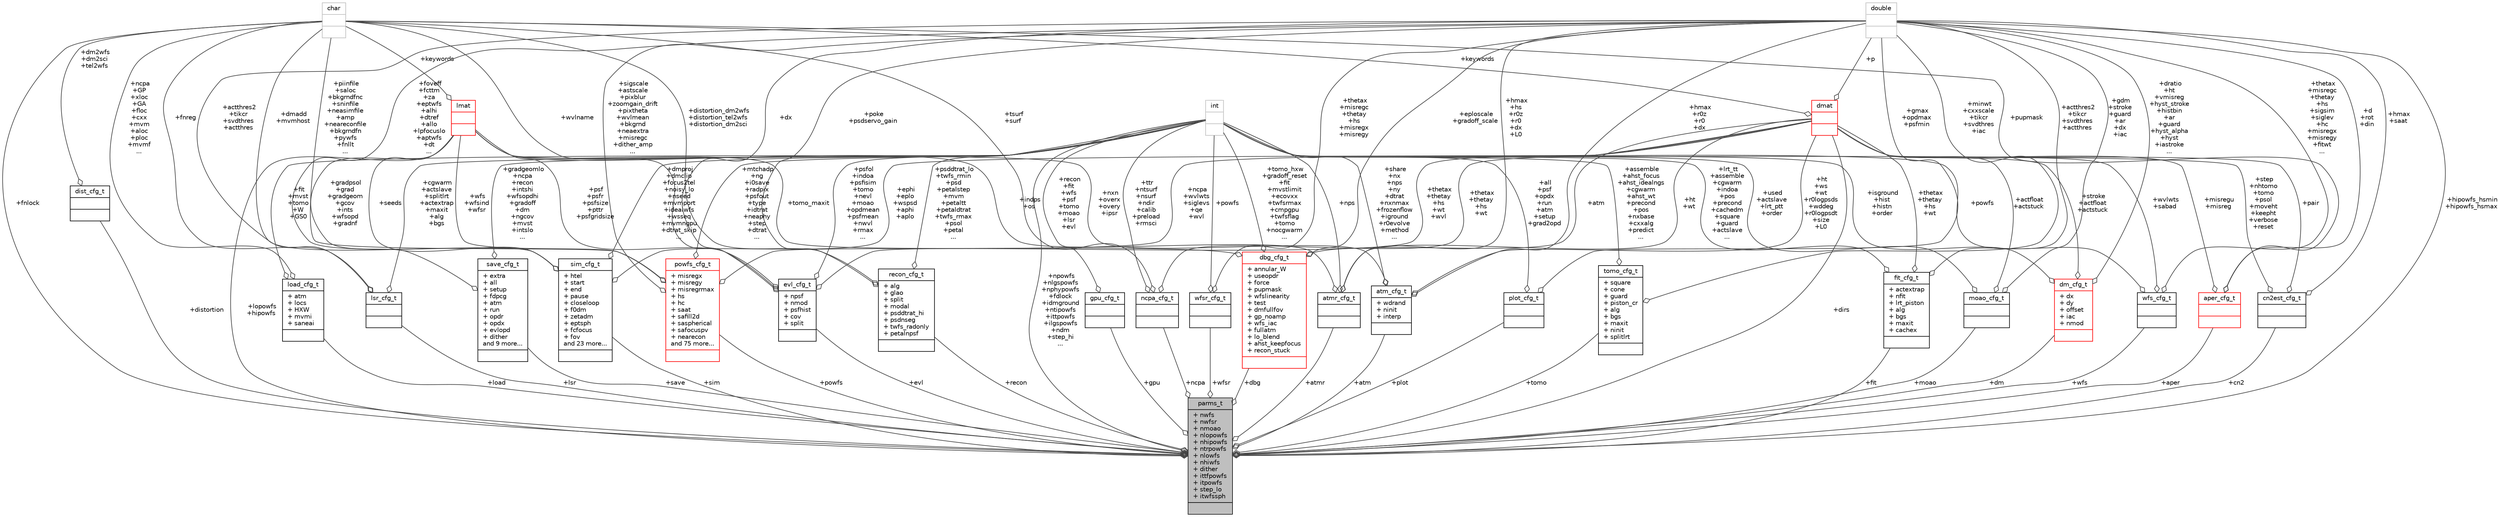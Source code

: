 digraph "parms_t"
{
 // INTERACTIVE_SVG=YES
  bgcolor="transparent";
  edge [fontname="Helvetica",fontsize="10",labelfontname="Helvetica",labelfontsize="10"];
  node [fontname="Helvetica",fontsize="10",shape=record];
  Node289 [label="{parms_t\n|+ nwfs\l+ nwfsr\l+ nmoao\l+ nlopowfs\l+ nhipowfs\l+ ntrpowfs\l+ nlowfs\l+ nhiwfs\l+ dither\l+ ittfpowfs\l+ itpowfs\l+ step_lo\l+ itwfssph\l|}",height=0.2,width=0.4,color="black", fillcolor="grey75", style="filled", fontcolor="black"];
  Node290 -> Node289 [color="grey25",fontsize="10",style="solid",label=" +load" ,arrowhead="odiamond",fontname="Helvetica"];
  Node290 [label="{load_cfg_t\n|+ atm\l+ locs\l+ HXW\l+ mvmi\l+ saneai\l|}",height=0.2,width=0.4,color="black",URL="$d4/d38/parms_8h.html#d3/d1e/structload__cfg__t"];
  Node291 -> Node290 [color="grey25",fontsize="10",style="solid",label=" +ncpa\n+GP\n+xloc\n+GA\n+floc\n+cxx\n+mvm\n+aloc\n+ploc\n+mvmf\n..." ,arrowhead="odiamond",fontname="Helvetica"];
  Node291 [label="{char\n||}",height=0.2,width=0.4,color="grey75"];
  Node292 -> Node290 [color="grey25",fontsize="10",style="solid",label=" +fit\n+mvst\n+tomo\n+W\n+GS0" ,arrowhead="odiamond",fontname="Helvetica"];
  Node292 [label="{int\n||}",height=0.2,width=0.4,color="grey75"];
  Node293 -> Node289 [color="grey25",fontsize="10",style="solid",label=" +distortion" ,arrowhead="odiamond",fontname="Helvetica"];
  Node293 [label="{dist_cfg_t\n||}",height=0.2,width=0.4,color="black",URL="$d4/d38/parms_8h.html#d5/d06/structdist__cfg__t"];
  Node291 -> Node293 [color="grey25",fontsize="10",style="solid",label=" +dm2wfs\n+dm2sci\n+tel2wfs" ,arrowhead="odiamond",fontname="Helvetica"];
  Node294 -> Node289 [color="grey25",fontsize="10",style="solid",label=" +sim" ,arrowhead="odiamond",fontname="Helvetica"];
  Node294 [label="{sim_cfg_t\n|+ htel\l+ start\l+ end\l+ pause\l+ closeloop\l+ f0dm\l+ zetadm\l+ eptsph\l+ fcfocus\l+ fov\land 23 more...\l|}",height=0.2,width=0.4,color="black",URL="$d4/d38/parms_8h.html#d3/d8f/structsim__cfg__t"];
  Node295 -> Node294 [color="grey25",fontsize="10",style="solid",label=" +foveff\n+fcttm\n+za\n+eptwfs\n+alhi\n+dtref\n+allo\n+lpfocuslo\n+aptwfs\n+dt\n..." ,arrowhead="odiamond",fontname="Helvetica"];
  Node295 [label="{double\n||}",height=0.2,width=0.4,color="grey75"];
  Node296 -> Node294 [color="grey25",fontsize="10",style="solid",label=" +seeds" ,arrowhead="odiamond",fontname="Helvetica"];
  Node296 [label="{lmat\n||}",height=0.2,width=0.4,color="red",URL="$d7/da0/structlmat.html"];
  Node291 -> Node296 [color="grey25",fontsize="10",style="solid",label=" +keywords" ,arrowhead="odiamond",fontname="Helvetica"];
  Node291 -> Node294 [color="grey25",fontsize="10",style="solid",label=" +dmadd\n+mvmhost" ,arrowhead="odiamond",fontname="Helvetica"];
  Node292 -> Node294 [color="grey25",fontsize="10",style="solid",label=" +dmproj\n+dmclip\n+focus2tel\n+noisy_lo\n+nseed\n+mvmport\n+idealwfs\n+wsseq\n+mvmngpu\n+dtrat_skip\n..." ,arrowhead="odiamond",fontname="Helvetica"];
  Node307 -> Node294 [color="grey25",fontsize="10",style="solid",label=" +ephi\n+eplo\n+wspsd\n+aphi\n+aplo" ,arrowhead="odiamond",fontname="Helvetica"];
  Node307 [label="{dmat\n||}",height=0.2,width=0.4,color="red",URL="$d3/d27/structdmat.html"];
  Node295 -> Node307 [color="grey25",fontsize="10",style="solid",label=" +p" ,arrowhead="odiamond",fontname="Helvetica"];
  Node291 -> Node307 [color="grey25",fontsize="10",style="solid",label=" +keywords" ,arrowhead="odiamond",fontname="Helvetica"];
  Node295 -> Node289 [color="grey25",fontsize="10",style="solid",label=" +hipowfs_hsmin\n+hipowfs_hsmax" ,arrowhead="odiamond",fontname="Helvetica"];
  Node308 -> Node289 [color="grey25",fontsize="10",style="solid",label=" +ncpa" ,arrowhead="odiamond",fontname="Helvetica"];
  Node308 [label="{ncpa_cfg_t\n||}",height=0.2,width=0.4,color="black",URL="$d4/d38/parms_8h.html#d5/d84/structncpa__cfg__t"];
  Node291 -> Node308 [color="grey25",fontsize="10",style="solid",label=" +tsurf\n+surf" ,arrowhead="odiamond",fontname="Helvetica"];
  Node292 -> Node308 [color="grey25",fontsize="10",style="solid",label=" +ttr\n+ntsurf\n+nsurf\n+ndir\n+calib\n+preload\n+rmsci" ,arrowhead="odiamond",fontname="Helvetica"];
  Node307 -> Node308 [color="grey25",fontsize="10",style="solid",label=" +thetax\n+thetay\n+hs\n+wt" ,arrowhead="odiamond",fontname="Helvetica"];
  Node309 -> Node289 [color="grey25",fontsize="10",style="solid",label=" +aper" ,arrowhead="odiamond",fontname="Helvetica"];
  Node309 [label="{aper_cfg_t\n||}",height=0.2,width=0.4,color="red",URL="$d4/d38/parms_8h.html#da/dfc/structaper__cfg__t"];
  Node295 -> Node309 [color="grey25",fontsize="10",style="solid",label=" +d\n+rot\n+din" ,arrowhead="odiamond",fontname="Helvetica"];
  Node291 -> Node309 [color="grey25",fontsize="10",style="solid",label=" +pupmask" ,arrowhead="odiamond",fontname="Helvetica"];
  Node307 -> Node309 [color="grey25",fontsize="10",style="solid",label=" +misregu\n+misreg" ,arrowhead="odiamond",fontname="Helvetica"];
  Node296 -> Node289 [color="grey25",fontsize="10",style="solid",label=" +lopowfs\n+hipowfs" ,arrowhead="odiamond",fontname="Helvetica"];
  Node312 -> Node289 [color="grey25",fontsize="10",style="solid",label=" +tomo" ,arrowhead="odiamond",fontname="Helvetica"];
  Node312 [label="{tomo_cfg_t\n|+ square\l+ cone\l+ guard\l+ piston_cr\l+ alg\l+ bgs\l+ maxit\l+ ninit\l+ splitlrt\l|}",height=0.2,width=0.4,color="black",URL="$d4/d38/parms_8h.html#d1/d86/structtomo__cfg__t"];
  Node295 -> Node312 [color="grey25",fontsize="10",style="solid",label=" +minwt\n+cxxscale\n+tikcr\n+svdthres\n+iac" ,arrowhead="odiamond",fontname="Helvetica"];
  Node292 -> Node312 [color="grey25",fontsize="10",style="solid",label=" +assemble\n+ahst_focus\n+ahst_idealngs\n+cgwarm\n+ahst_wt\n+precond\n+pos\n+nxbase\n+cxxalg\n+predict\n..." ,arrowhead="odiamond",fontname="Helvetica"];
  Node313 -> Node289 [color="grey25",fontsize="10",style="solid",label=" +dbg" ,arrowhead="odiamond",fontname="Helvetica"];
  Node313 [label="{dbg_cfg_t\n|+ annular_W\l+ useopdr\l+ force\l+ pupmask\l+ wfslinearity\l+ test\l+ dmfullfov\l+ gp_noamp\l+ wfs_iac\l+ fullatm\l+ lo_blend\l+ ahst_keepfocus\l+ recon_stuck\l|}",height=0.2,width=0.4,color="red",URL="$d4/d38/parms_8h.html#d6/dbf/structdbg__cfg__t"];
  Node295 -> Node313 [color="grey25",fontsize="10",style="solid",label=" +eploscale\n+gradoff_scale" ,arrowhead="odiamond",fontname="Helvetica"];
  Node296 -> Node313 [color="grey25",fontsize="10",style="solid",label=" +tomo_maxit" ,arrowhead="odiamond",fontname="Helvetica"];
  Node292 -> Node313 [color="grey25",fontsize="10",style="solid",label=" +tomo_hxw\n+gradoff_reset\n+fit\n+mvstlimit\n+ecovxx\n+twfsrmax\n+cmpgpu\n+twfsflag\n+tomo\n+nocgwarm\n..." ,arrowhead="odiamond",fontname="Helvetica"];
  Node307 -> Node313 [color="grey25",fontsize="10",style="solid",label=" +atm" ,arrowhead="odiamond",fontname="Helvetica"];
  Node315 -> Node289 [color="grey25",fontsize="10",style="solid",label=" +fit" ,arrowhead="odiamond",fontname="Helvetica"];
  Node315 [label="{fit_cfg_t\n|+ actextrap\l+ nfit\l+ lrt_piston\l+ alg\l+ bgs\l+ maxit\l+ cachex\l|}",height=0.2,width=0.4,color="black",URL="$d4/d38/parms_8h.html#d7/d76/structfit__cfg__t"];
  Node295 -> Node315 [color="grey25",fontsize="10",style="solid",label=" +actthres2\n+tikcr\n+svdthres\n+actthres" ,arrowhead="odiamond",fontname="Helvetica"];
  Node292 -> Node315 [color="grey25",fontsize="10",style="solid",label=" +lrt_tt\n+assemble\n+cgwarm\n+indoa\n+pos\n+precond\n+cachedm\n+square\n+guard\n+actslave\n..." ,arrowhead="odiamond",fontname="Helvetica"];
  Node307 -> Node315 [color="grey25",fontsize="10",style="solid",label=" +thetax\n+thetay\n+hs\n+wt" ,arrowhead="odiamond",fontname="Helvetica"];
  Node291 -> Node289 [color="grey25",fontsize="10",style="solid",label=" +fnlock" ,arrowhead="odiamond",fontname="Helvetica"];
  Node316 -> Node289 [color="grey25",fontsize="10",style="solid",label=" +moao" ,arrowhead="odiamond",fontname="Helvetica"];
  Node316 [label="{moao_cfg_t\n||}",height=0.2,width=0.4,color="black",URL="$d4/d38/parms_8h.html#d1/d0a/structmoao__cfg__t"];
  Node295 -> Node316 [color="grey25",fontsize="10",style="solid",label=" +gdm\n+stroke\n+guard\n+ar\n+dx\n+iac" ,arrowhead="odiamond",fontname="Helvetica"];
  Node292 -> Node316 [color="grey25",fontsize="10",style="solid",label=" +used\n+actslave\n+lrt_ptt\n+order" ,arrowhead="odiamond",fontname="Helvetica"];
  Node307 -> Node316 [color="grey25",fontsize="10",style="solid",label=" +actfloat\n+actstuck" ,arrowhead="odiamond",fontname="Helvetica"];
  Node317 -> Node289 [color="grey25",fontsize="10",style="solid",label=" +powfs" ,arrowhead="odiamond",fontname="Helvetica"];
  Node317 [label="{powfs_cfg_t\n|+ misregx\l+ misregy\l+ misregrmax\l+ hs\l+ hc\l+ saat\l+ safill2d\l+ saspherical\l+ safocuspv\l+ nearecon\land 75 more...\l|}",height=0.2,width=0.4,color="red",URL="$d4/d38/parms_8h.html#d5/d33/structpowfs__cfg__t"];
  Node295 -> Node317 [color="grey25",fontsize="10",style="solid",label=" +sigscale\n+astscale\n+pixblur\n+zoomgain_drift\n+pixtheta\n+wvlmean\n+bkgrnd\n+neaextra\n+misregc\n+dither_amp\n..." ,arrowhead="odiamond",fontname="Helvetica"];
  Node296 -> Node317 [color="grey25",fontsize="10",style="solid",label=" +wfs\n+wfsind\n+wfsr" ,arrowhead="odiamond",fontname="Helvetica"];
  Node291 -> Node317 [color="grey25",fontsize="10",style="solid",label=" +piinfile\n+saloc\n+bkgrndfnc\n+sninfile\n+neasimfile\n+amp\n+neareconfile\n+bkgrndfn\n+pywfs\n+fnllt\n..." ,arrowhead="odiamond",fontname="Helvetica"];
  Node292 -> Node317 [color="grey25",fontsize="10",style="solid",label=" +mtchadp\n+ng\n+i0save\n+radpix\n+psfout\n+type\n+idtrat\n+neaphy\n+step\n+dtrat\n..." ,arrowhead="odiamond",fontname="Helvetica"];
  Node307 -> Node317 [color="grey25",fontsize="10",style="solid",label=" +ncpa\n+wvlwts\n+siglevs\n+qe\n+wvl" ,arrowhead="odiamond",fontname="Helvetica"];
  Node320 -> Node289 [color="grey25",fontsize="10",style="solid",label=" +evl" ,arrowhead="odiamond",fontname="Helvetica"];
  Node320 [label="{evl_cfg_t\n|+ npsf\l+ nmod\l+ psfhist\l+ cov\l+ split\l|}",height=0.2,width=0.4,color="black",URL="$d4/d38/parms_8h.html#d3/d46/structevl__cfg__t"];
  Node295 -> Node320 [color="grey25",fontsize="10",style="solid",label=" +dx" ,arrowhead="odiamond",fontname="Helvetica"];
  Node296 -> Node320 [color="grey25",fontsize="10",style="solid",label=" +psf\n+psfr\n+psfsize\n+pttr\n+psfgridsize" ,arrowhead="odiamond",fontname="Helvetica"];
  Node291 -> Node320 [color="grey25",fontsize="10",style="solid",label=" +wvlname" ,arrowhead="odiamond",fontname="Helvetica"];
  Node292 -> Node320 [color="grey25",fontsize="10",style="solid",label=" +psfol\n+indoa\n+psfisim\n+tomo\n+nevl\n+moao\n+opdmean\n+psfmean\n+nwvl\n+rmax\n..." ,arrowhead="odiamond",fontname="Helvetica"];
  Node307 -> Node320 [color="grey25",fontsize="10",style="solid",label=" +thetax\n+thetay\n+hs\n+wt\n+wvl" ,arrowhead="odiamond",fontname="Helvetica"];
  Node321 -> Node289 [color="grey25",fontsize="10",style="solid",label=" +recon" ,arrowhead="odiamond",fontname="Helvetica"];
  Node321 [label="{recon_cfg_t\n|+ alg\l+ glao\l+ split\l+ modal\l+ psddtrat_hi\l+ psdnseg\l+ twfs_radonly\l+ petalnpsf\l|}",height=0.2,width=0.4,color="black",URL="$d4/d38/parms_8h.html#d1/d32/structrecon__cfg__t"];
  Node295 -> Node321 [color="grey25",fontsize="10",style="solid",label=" +poke\n+psdservo_gain" ,arrowhead="odiamond",fontname="Helvetica"];
  Node291 -> Node321 [color="grey25",fontsize="10",style="solid",label=" +distortion_dm2wfs\n+distortion_tel2wfs\n+distortion_dm2sci" ,arrowhead="odiamond",fontname="Helvetica"];
  Node292 -> Node321 [color="grey25",fontsize="10",style="solid",label=" +psddtrat_lo\n+twfs_rmin\n+psd\n+petalstep\n+mvm\n+petaltt\n+petaldtrat\n+twfs_rmax\n+psol\n+petal\n..." ,arrowhead="odiamond",fontname="Helvetica"];
  Node322 -> Node289 [color="grey25",fontsize="10",style="solid",label=" +atmr" ,arrowhead="odiamond",fontname="Helvetica"];
  Node322 [label="{atmr_cfg_t\n||}",height=0.2,width=0.4,color="black",URL="$d4/d38/parms_8h.html#d9/da3/structatmr__cfg__t"];
  Node295 -> Node322 [color="grey25",fontsize="10",style="solid",label=" +hmax\n+hs\n+r0z\n+r0\n+dx\n+L0" ,arrowhead="odiamond",fontname="Helvetica"];
  Node296 -> Node322 [color="grey25",fontsize="10",style="solid",label=" +indps\n+os" ,arrowhead="odiamond",fontname="Helvetica"];
  Node292 -> Node322 [color="grey25",fontsize="10",style="solid",label=" +nps" ,arrowhead="odiamond",fontname="Helvetica"];
  Node307 -> Node322 [color="grey25",fontsize="10",style="solid",label=" +ht\n+wt" ,arrowhead="odiamond",fontname="Helvetica"];
  Node292 -> Node289 [color="grey25",fontsize="10",style="solid",label=" +npowfs\n+nlgspowfs\n+nphypowfs\n+fdlock\n+idmground\n+ntipowfs\n+ittpowfs\n+ilgspowfs\n+ndm\n+step_hi\n..." ,arrowhead="odiamond",fontname="Helvetica"];
  Node323 -> Node289 [color="grey25",fontsize="10",style="solid",label=" +lsr" ,arrowhead="odiamond",fontname="Helvetica"];
  Node323 [label="{lsr_cfg_t\n||}",height=0.2,width=0.4,color="black",URL="$d4/d38/parms_8h.html#db/dea/structlsr__cfg__t"];
  Node295 -> Node323 [color="grey25",fontsize="10",style="solid",label=" +actthres2\n+tikcr\n+svdthres\n+actthres" ,arrowhead="odiamond",fontname="Helvetica"];
  Node291 -> Node323 [color="grey25",fontsize="10",style="solid",label=" +fnreg" ,arrowhead="odiamond",fontname="Helvetica"];
  Node292 -> Node323 [color="grey25",fontsize="10",style="solid",label=" +cgwarm\n+actslave\n+splitlrt\n+actextrap\n+maxit\n+alg\n+bgs" ,arrowhead="odiamond",fontname="Helvetica"];
  Node324 -> Node289 [color="grey25",fontsize="10",style="solid",label=" +wfsr" ,arrowhead="odiamond",fontname="Helvetica"];
  Node324 [label="{wfsr_cfg_t\n||}",height=0.2,width=0.4,color="black",URL="$d4/d38/parms_8h.html#d6/d65/structwfsr__cfg__t"];
  Node295 -> Node324 [color="grey25",fontsize="10",style="solid",label=" +thetax\n+misregc\n+thetay\n+hs\n+misregx\n+misregy" ,arrowhead="odiamond",fontname="Helvetica"];
  Node292 -> Node324 [color="grey25",fontsize="10",style="solid",label=" +powfs" ,arrowhead="odiamond",fontname="Helvetica"];
  Node325 -> Node289 [color="grey25",fontsize="10",style="solid",label=" +atm" ,arrowhead="odiamond",fontname="Helvetica"];
  Node325 [label="{atm_cfg_t\n|+ wdrand\l+ ninit\l+ interp\l|}",height=0.2,width=0.4,color="black",URL="$d4/d38/parms_8h.html#d0/d0d/structatm__cfg__t"];
  Node295 -> Node325 [color="grey25",fontsize="10",style="solid",label=" +hmax\n+r0z\n+r0\n+dx" ,arrowhead="odiamond",fontname="Helvetica"];
  Node296 -> Node325 [color="grey25",fontsize="10",style="solid",label=" +nxn\n+overx\n+overy\n+ipsr" ,arrowhead="odiamond",fontname="Helvetica"];
  Node292 -> Node325 [color="grey25",fontsize="10",style="solid",label=" +share\n+nx\n+nps\n+ny\n+dtrat\n+nxnmax\n+frozenflow\n+iground\n+r0evolve\n+method\n..." ,arrowhead="odiamond",fontname="Helvetica"];
  Node307 -> Node325 [color="grey25",fontsize="10",style="solid",label=" +ht\n+ws\n+wt\n+r0logpsds\n+wddeg\n+r0logpsdt\n+size\n+L0" ,arrowhead="odiamond",fontname="Helvetica"];
  Node307 -> Node289 [color="grey25",fontsize="10",style="solid",label=" +dirs" ,arrowhead="odiamond",fontname="Helvetica"];
  Node326 -> Node289 [color="grey25",fontsize="10",style="solid",label=" +gpu" ,arrowhead="odiamond",fontname="Helvetica"];
  Node326 [label="{gpu_cfg_t\n||}",height=0.2,width=0.4,color="black",URL="$d4/d38/parms_8h.html#de/d64/structgpu__cfg__t"];
  Node292 -> Node326 [color="grey25",fontsize="10",style="solid",label=" +recon\n+fit\n+wfs\n+psf\n+tomo\n+moao\n+lsr\n+evl" ,arrowhead="odiamond",fontname="Helvetica"];
  Node327 -> Node289 [color="grey25",fontsize="10",style="solid",label=" +plot" ,arrowhead="odiamond",fontname="Helvetica"];
  Node327 [label="{plot_cfg_t\n||}",height=0.2,width=0.4,color="black",URL="$d4/d38/parms_8h.html#de/d7c/structplot__cfg__t"];
  Node295 -> Node327 [color="grey25",fontsize="10",style="solid",label=" +gmax\n+opdmax\n+psfmin" ,arrowhead="odiamond",fontname="Helvetica"];
  Node292 -> Node327 [color="grey25",fontsize="10",style="solid",label=" +all\n+psf\n+opdx\n+run\n+atm\n+setup\n+grad2opd" ,arrowhead="odiamond",fontname="Helvetica"];
  Node328 -> Node289 [color="grey25",fontsize="10",style="solid",label=" +save" ,arrowhead="odiamond",fontname="Helvetica"];
  Node328 [label="{save_cfg_t\n|+ extra\l+ all\l+ setup\l+ fdpcg\l+ atm\l+ run\l+ opdr\l+ opdx\l+ evlopd\l+ dither\land 9 more...\l|}",height=0.2,width=0.4,color="black",URL="$d4/d38/parms_8h.html#de/ddb/structsave__cfg__t"];
  Node296 -> Node328 [color="grey25",fontsize="10",style="solid",label=" +gradpsol\n+grad\n+gradgeom\n+gcov\n+ints\n+wfsopd\n+gradnf" ,arrowhead="odiamond",fontname="Helvetica"];
  Node292 -> Node328 [color="grey25",fontsize="10",style="solid",label=" +gradgeomlo\n+ncpa\n+recon\n+intshi\n+wfsopdhi\n+gradoff\n+dm\n+ngcov\n+mvst\n+intslo\n..." ,arrowhead="odiamond",fontname="Helvetica"];
  Node329 -> Node289 [color="grey25",fontsize="10",style="solid",label=" +dm" ,arrowhead="odiamond",fontname="Helvetica"];
  Node329 [label="{dm_cfg_t\n|+ dx\l+ dy\l+ offset\l+ iac\l+ nmod\l|}",height=0.2,width=0.4,color="red",URL="$d4/d38/parms_8h.html#d9/df5/structdm__cfg__t"];
  Node295 -> Node329 [color="grey25",fontsize="10",style="solid",label=" +dratio\n+ht\n+vmisreg\n+hyst_stroke\n+histbin\n+ar\n+guard\n+hyst_alpha\n+hyst\n+iastroke\n..." ,arrowhead="odiamond",fontname="Helvetica"];
  Node292 -> Node329 [color="grey25",fontsize="10",style="solid",label=" +isground\n+hist\n+histn\n+order" ,arrowhead="odiamond",fontname="Helvetica"];
  Node307 -> Node329 [color="grey25",fontsize="10",style="solid",label=" +stroke\n+actfloat\n+actstuck" ,arrowhead="odiamond",fontname="Helvetica"];
  Node330 -> Node289 [color="grey25",fontsize="10",style="solid",label=" +wfs" ,arrowhead="odiamond",fontname="Helvetica"];
  Node330 [label="{wfs_cfg_t\n||}",height=0.2,width=0.4,color="black",URL="$d4/d38/parms_8h.html#d2/d57/structwfs__cfg__t"];
  Node295 -> Node330 [color="grey25",fontsize="10",style="solid",label=" +thetax\n+misregc\n+thetay\n+hs\n+sigsim\n+siglev\n+hc\n+misregx\n+misregy\n+fitwt\n..." ,arrowhead="odiamond",fontname="Helvetica"];
  Node292 -> Node330 [color="grey25",fontsize="10",style="solid",label=" +powfs" ,arrowhead="odiamond",fontname="Helvetica"];
  Node307 -> Node330 [color="grey25",fontsize="10",style="solid",label=" +wvlwts\n+sabad" ,arrowhead="odiamond",fontname="Helvetica"];
  Node331 -> Node289 [color="grey25",fontsize="10",style="solid",label=" +cn2" ,arrowhead="odiamond",fontname="Helvetica"];
  Node331 [label="{cn2est_cfg_t\n||}",height=0.2,width=0.4,color="black",URL="$d4/d38/parms_8h.html#d9/df1/structcn2est__cfg__t"];
  Node295 -> Node331 [color="grey25",fontsize="10",style="solid",label=" +hmax\n+saat" ,arrowhead="odiamond",fontname="Helvetica"];
  Node292 -> Node331 [color="grey25",fontsize="10",style="solid",label=" +step\n+nhtomo\n+tomo\n+psol\n+moveht\n+keepht\n+verbose\n+reset" ,arrowhead="odiamond",fontname="Helvetica"];
  Node307 -> Node331 [color="grey25",fontsize="10",style="solid",label=" +pair" ,arrowhead="odiamond",fontname="Helvetica"];
}
